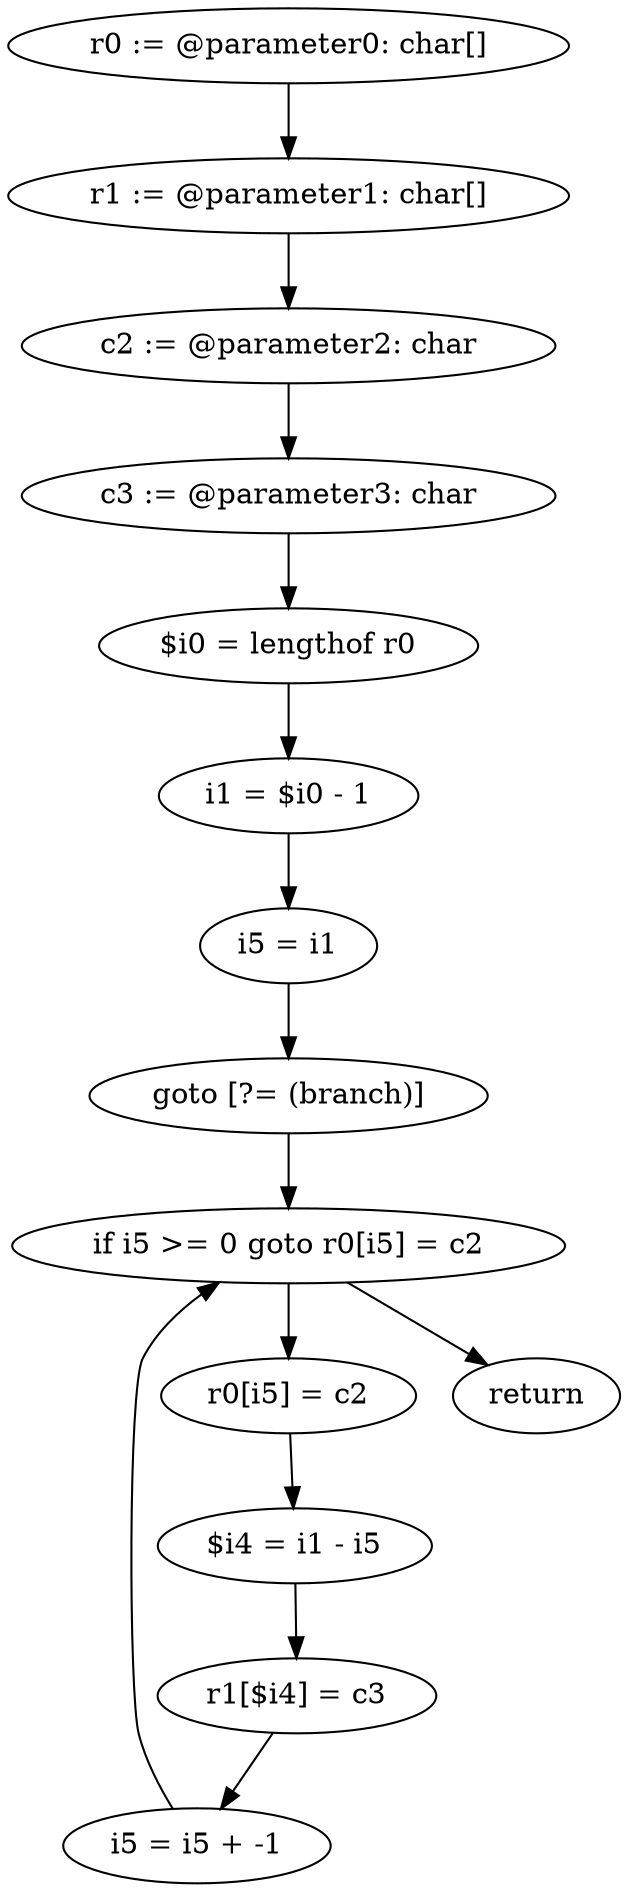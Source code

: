 digraph "unitGraph" {
    "r0 := @parameter0: char[]"
    "r1 := @parameter1: char[]"
    "c2 := @parameter2: char"
    "c3 := @parameter3: char"
    "$i0 = lengthof r0"
    "i1 = $i0 - 1"
    "i5 = i1"
    "goto [?= (branch)]"
    "r0[i5] = c2"
    "$i4 = i1 - i5"
    "r1[$i4] = c3"
    "i5 = i5 + -1"
    "if i5 >= 0 goto r0[i5] = c2"
    "return"
    "r0 := @parameter0: char[]"->"r1 := @parameter1: char[]";
    "r1 := @parameter1: char[]"->"c2 := @parameter2: char";
    "c2 := @parameter2: char"->"c3 := @parameter3: char";
    "c3 := @parameter3: char"->"$i0 = lengthof r0";
    "$i0 = lengthof r0"->"i1 = $i0 - 1";
    "i1 = $i0 - 1"->"i5 = i1";
    "i5 = i1"->"goto [?= (branch)]";
    "goto [?= (branch)]"->"if i5 >= 0 goto r0[i5] = c2";
    "r0[i5] = c2"->"$i4 = i1 - i5";
    "$i4 = i1 - i5"->"r1[$i4] = c3";
    "r1[$i4] = c3"->"i5 = i5 + -1";
    "i5 = i5 + -1"->"if i5 >= 0 goto r0[i5] = c2";
    "if i5 >= 0 goto r0[i5] = c2"->"return";
    "if i5 >= 0 goto r0[i5] = c2"->"r0[i5] = c2";
}
